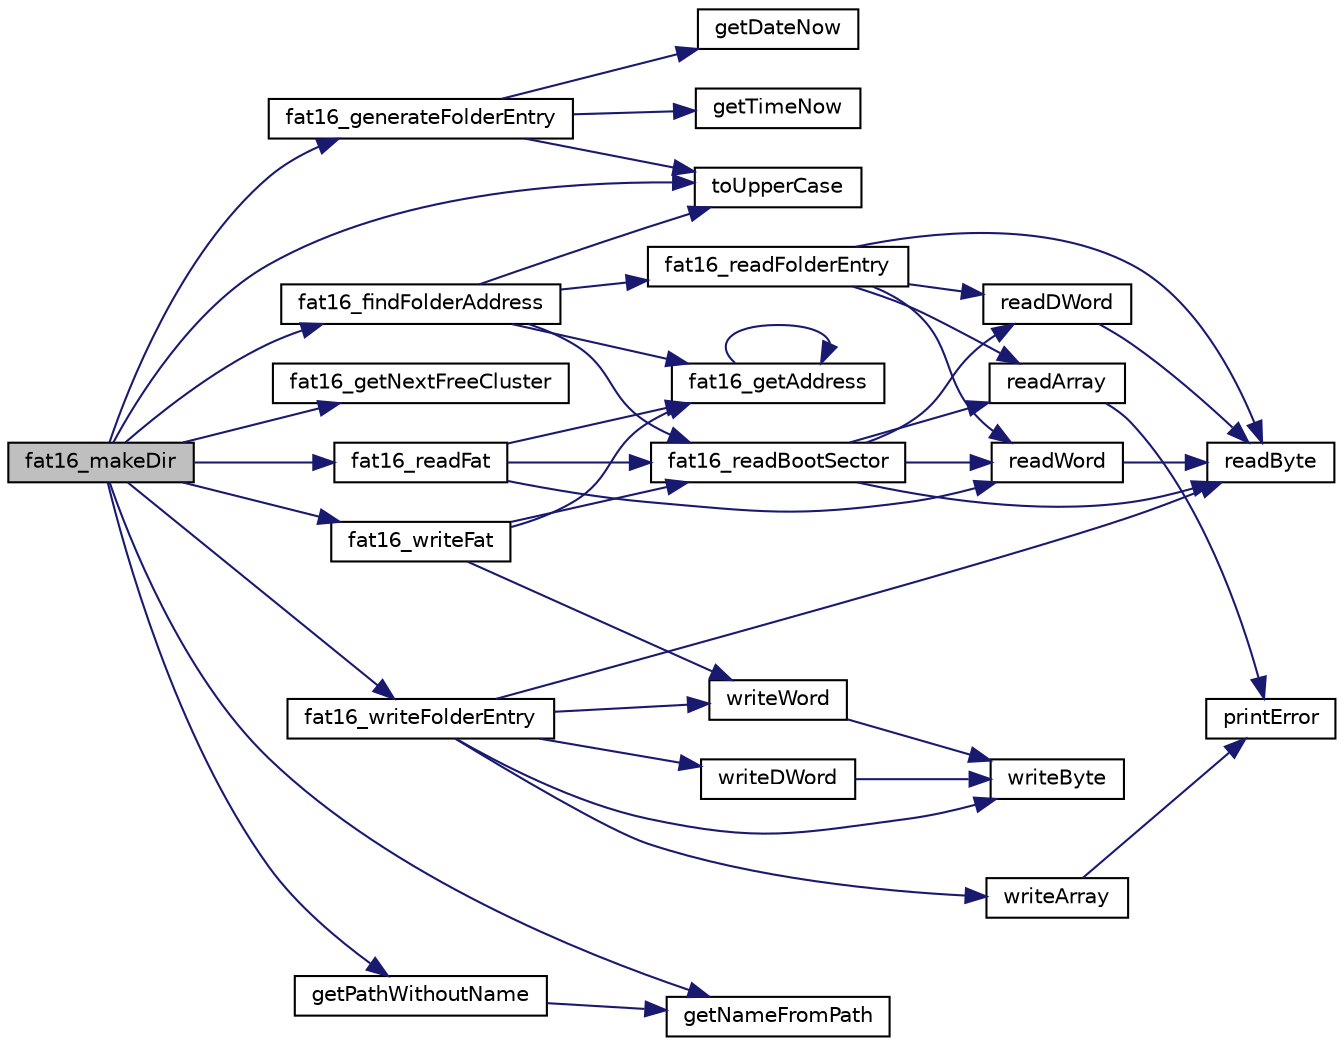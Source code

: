 digraph "fat16_makeDir"
{
 // LATEX_PDF_SIZE
  edge [fontname="Helvetica",fontsize="10",labelfontname="Helvetica",labelfontsize="10"];
  node [fontname="Helvetica",fontsize="10",shape=record];
  rankdir="LR";
  Node1 [label="fat16_makeDir",height=0.2,width=0.4,color="black", fillcolor="grey75", style="filled", fontcolor="black",tooltip="Creates new directory at given path."];
  Node1 -> Node2 [color="midnightblue",fontsize="10",style="solid",fontname="Helvetica"];
  Node2 [label="fat16_findFolderAddress",height=0.2,width=0.4,color="black", fillcolor="white", style="filled",URL="$v_d_i_s_k__fat16_8c.html#a7f166ee0ec18f8372db5c42de1174220",tooltip="Finds and returns starting address of folder."];
  Node2 -> Node3 [color="midnightblue",fontsize="10",style="solid",fontname="Helvetica"];
  Node3 [label="fat16_getAddress",height=0.2,width=0.4,color="black", fillcolor="white", style="filled",URL="$v_d_i_s_k__fat16_8c.html#a0a071bdf762ad005214a5be96a4256f3",tooltip="Seeks and returns the starting address of a given area."];
  Node3 -> Node3 [color="midnightblue",fontsize="10",style="solid",fontname="Helvetica"];
  Node2 -> Node4 [color="midnightblue",fontsize="10",style="solid",fontname="Helvetica"];
  Node4 [label="fat16_readBootSector",height=0.2,width=0.4,color="black", fillcolor="white", style="filled",URL="$v_d_i_s_k__fat16_8c.html#adcc5006cbf32f3698c846498f4ad2aec",tooltip="Reads boot sector from drive. Part of checking process."];
  Node4 -> Node5 [color="midnightblue",fontsize="10",style="solid",fontname="Helvetica"];
  Node5 [label="readArray",height=0.2,width=0.4,color="black", fillcolor="white", style="filled",URL="$v_d_i_s_k__drive_8c.html#abe938e8c21c15c4376f75bb569c5b061",tooltip="Reads bytes from Drive."];
  Node5 -> Node6 [color="midnightblue",fontsize="10",style="solid",fontname="Helvetica"];
  Node6 [label="printError",height=0.2,width=0.4,color="black", fillcolor="white", style="filled",URL="$v_d_i_s_k__utility_8c.html#af894f255e69772bd86dcd8ccb527a969",tooltip="Prints Error on terminal."];
  Node4 -> Node7 [color="midnightblue",fontsize="10",style="solid",fontname="Helvetica"];
  Node7 [label="readByte",height=0.2,width=0.4,color="black", fillcolor="white", style="filled",URL="$v_d_i_s_k__drive_8c.html#a603782e523cb298a0c6903c540d6233f",tooltip="Reads byte from Drive."];
  Node4 -> Node8 [color="midnightblue",fontsize="10",style="solid",fontname="Helvetica"];
  Node8 [label="readDWord",height=0.2,width=0.4,color="black", fillcolor="white", style="filled",URL="$v_d_i_s_k__drive_8c.html#a690f4746fc1d701950aa06e69aab542f",tooltip="Reads dword from Drive IN LITTLE-ENDIAN FORMAT!"];
  Node8 -> Node7 [color="midnightblue",fontsize="10",style="solid",fontname="Helvetica"];
  Node4 -> Node9 [color="midnightblue",fontsize="10",style="solid",fontname="Helvetica"];
  Node9 [label="readWord",height=0.2,width=0.4,color="black", fillcolor="white", style="filled",URL="$v_d_i_s_k__drive_8c.html#ac2609ac03a66ea8989d8acbfd485f630",tooltip="Reads word from Drive IN LITTLE-ENDIAN FORMAT!"];
  Node9 -> Node7 [color="midnightblue",fontsize="10",style="solid",fontname="Helvetica"];
  Node2 -> Node10 [color="midnightblue",fontsize="10",style="solid",fontname="Helvetica"];
  Node10 [label="fat16_readFolderEntry",height=0.2,width=0.4,color="black", fillcolor="white", style="filled",URL="$v_d_i_s_k__fat16_8c.html#a9458e07f1e96f3062a52d5f83516b0cd",tooltip="Reads folder entry from vDrive."];
  Node10 -> Node5 [color="midnightblue",fontsize="10",style="solid",fontname="Helvetica"];
  Node10 -> Node7 [color="midnightblue",fontsize="10",style="solid",fontname="Helvetica"];
  Node10 -> Node8 [color="midnightblue",fontsize="10",style="solid",fontname="Helvetica"];
  Node10 -> Node9 [color="midnightblue",fontsize="10",style="solid",fontname="Helvetica"];
  Node2 -> Node11 [color="midnightblue",fontsize="10",style="solid",fontname="Helvetica"];
  Node11 [label="toUpperCase",height=0.2,width=0.4,color="black", fillcolor="white", style="filled",URL="$v_d_i_s_k__utility_8c.html#a2c0a5936812420aa00ae780feeec0b89",tooltip="Converts a string to upper case."];
  Node1 -> Node12 [color="midnightblue",fontsize="10",style="solid",fontname="Helvetica"];
  Node12 [label="fat16_generateFolderEntry",height=0.2,width=0.4,color="black", fillcolor="white", style="filled",URL="$v_d_i_s_k__fat16_8c.html#ac068918dd5e5c84b8dc5d76ab18fc663",tooltip="Generates new folder entry for given parameters."];
  Node12 -> Node13 [color="midnightblue",fontsize="10",style="solid",fontname="Helvetica"];
  Node13 [label="getDateNow",height=0.2,width=0.4,color="black", fillcolor="white", style="filled",URL="$v_d_i_s_k__utility_8c.html#ab433d91d778a9c6c7aca2fe50275d6a2",tooltip="Returns the current date as a word."];
  Node12 -> Node14 [color="midnightblue",fontsize="10",style="solid",fontname="Helvetica"];
  Node14 [label="getTimeNow",height=0.2,width=0.4,color="black", fillcolor="white", style="filled",URL="$v_d_i_s_k__utility_8c.html#aa750c580f5f2cead1ac02ccbde990409",tooltip="Returns the current time as a word."];
  Node12 -> Node11 [color="midnightblue",fontsize="10",style="solid",fontname="Helvetica"];
  Node1 -> Node15 [color="midnightblue",fontsize="10",style="solid",fontname="Helvetica"];
  Node15 [label="fat16_getNextFreeCluster",height=0.2,width=0.4,color="black", fillcolor="white", style="filled",URL="$v_d_i_s_k__fat16_8c.html#a05e43a72102bf71388aa8fa716406335",tooltip="Returns id of next free cluster from fat."];
  Node1 -> Node16 [color="midnightblue",fontsize="10",style="solid",fontname="Helvetica"];
  Node16 [label="fat16_readFat",height=0.2,width=0.4,color="black", fillcolor="white", style="filled",URL="$v_d_i_s_k__fat16_8c.html#ad72671e86d9c952512a181ce1337273a",tooltip="Reads and compares FATs from drive."];
  Node16 -> Node3 [color="midnightblue",fontsize="10",style="solid",fontname="Helvetica"];
  Node16 -> Node4 [color="midnightblue",fontsize="10",style="solid",fontname="Helvetica"];
  Node16 -> Node9 [color="midnightblue",fontsize="10",style="solid",fontname="Helvetica"];
  Node1 -> Node17 [color="midnightblue",fontsize="10",style="solid",fontname="Helvetica"];
  Node17 [label="fat16_writeFat",height=0.2,width=0.4,color="black", fillcolor="white", style="filled",URL="$v_d_i_s_k__fat16_8c.html#a8d213e086044209893f381808fd760d9",tooltip="Writes FAT to drive."];
  Node17 -> Node3 [color="midnightblue",fontsize="10",style="solid",fontname="Helvetica"];
  Node17 -> Node4 [color="midnightblue",fontsize="10",style="solid",fontname="Helvetica"];
  Node17 -> Node18 [color="midnightblue",fontsize="10",style="solid",fontname="Helvetica"];
  Node18 [label="writeWord",height=0.2,width=0.4,color="black", fillcolor="white", style="filled",URL="$v_d_i_s_k__drive_8c.html#afa2c7b826b403c32cf9d0d6698fb559d",tooltip="Writes word to Drive IN LITTLE-ENDIAN FORMAT!"];
  Node18 -> Node19 [color="midnightblue",fontsize="10",style="solid",fontname="Helvetica"];
  Node19 [label="writeByte",height=0.2,width=0.4,color="black", fillcolor="white", style="filled",URL="$v_d_i_s_k__drive_8c.html#ad70e2254570ddf3c683ba4a1377933ad",tooltip="Writes byte to Drive."];
  Node1 -> Node20 [color="midnightblue",fontsize="10",style="solid",fontname="Helvetica"];
  Node20 [label="fat16_writeFolderEntry",height=0.2,width=0.4,color="black", fillcolor="white", style="filled",URL="$v_d_i_s_k__fat16_8c.html#a32449f4fcc73debeb4f6c45ba696e271",tooltip="Writes new folder Entry to folder."];
  Node20 -> Node7 [color="midnightblue",fontsize="10",style="solid",fontname="Helvetica"];
  Node20 -> Node21 [color="midnightblue",fontsize="10",style="solid",fontname="Helvetica"];
  Node21 [label="writeArray",height=0.2,width=0.4,color="black", fillcolor="white", style="filled",URL="$v_d_i_s_k__drive_8c.html#ae1a9fbeeb541244951c690aae98d073c",tooltip="Writes bytesconst to Drive."];
  Node21 -> Node6 [color="midnightblue",fontsize="10",style="solid",fontname="Helvetica"];
  Node20 -> Node19 [color="midnightblue",fontsize="10",style="solid",fontname="Helvetica"];
  Node20 -> Node22 [color="midnightblue",fontsize="10",style="solid",fontname="Helvetica"];
  Node22 [label="writeDWord",height=0.2,width=0.4,color="black", fillcolor="white", style="filled",URL="$v_d_i_s_k__drive_8c.html#ae5bcb5df0d60ce16c488703cd2573e78",tooltip="Writes dword to Drive IN LITTLE-ENDIAN FORMAT!"];
  Node22 -> Node19 [color="midnightblue",fontsize="10",style="solid",fontname="Helvetica"];
  Node20 -> Node18 [color="midnightblue",fontsize="10",style="solid",fontname="Helvetica"];
  Node1 -> Node23 [color="midnightblue",fontsize="10",style="solid",fontname="Helvetica"];
  Node23 [label="getNameFromPath",height=0.2,width=0.4,color="black", fillcolor="white", style="filled",URL="$v_d_i_s_k__utility_8c.html#a09d49f4e63cc7aeb8a22d3b845c48e03",tooltip="Returns the end of a path, which is the filename."];
  Node1 -> Node24 [color="midnightblue",fontsize="10",style="solid",fontname="Helvetica"];
  Node24 [label="getPathWithoutName",height=0.2,width=0.4,color="black", fillcolor="white", style="filled",URL="$v_d_i_s_k__utility_8c.html#ad532b4a5add9efd5c92b84d215233252",tooltip="Returns only the path component of a path+file string."];
  Node24 -> Node23 [color="midnightblue",fontsize="10",style="solid",fontname="Helvetica"];
  Node1 -> Node11 [color="midnightblue",fontsize="10",style="solid",fontname="Helvetica"];
}
